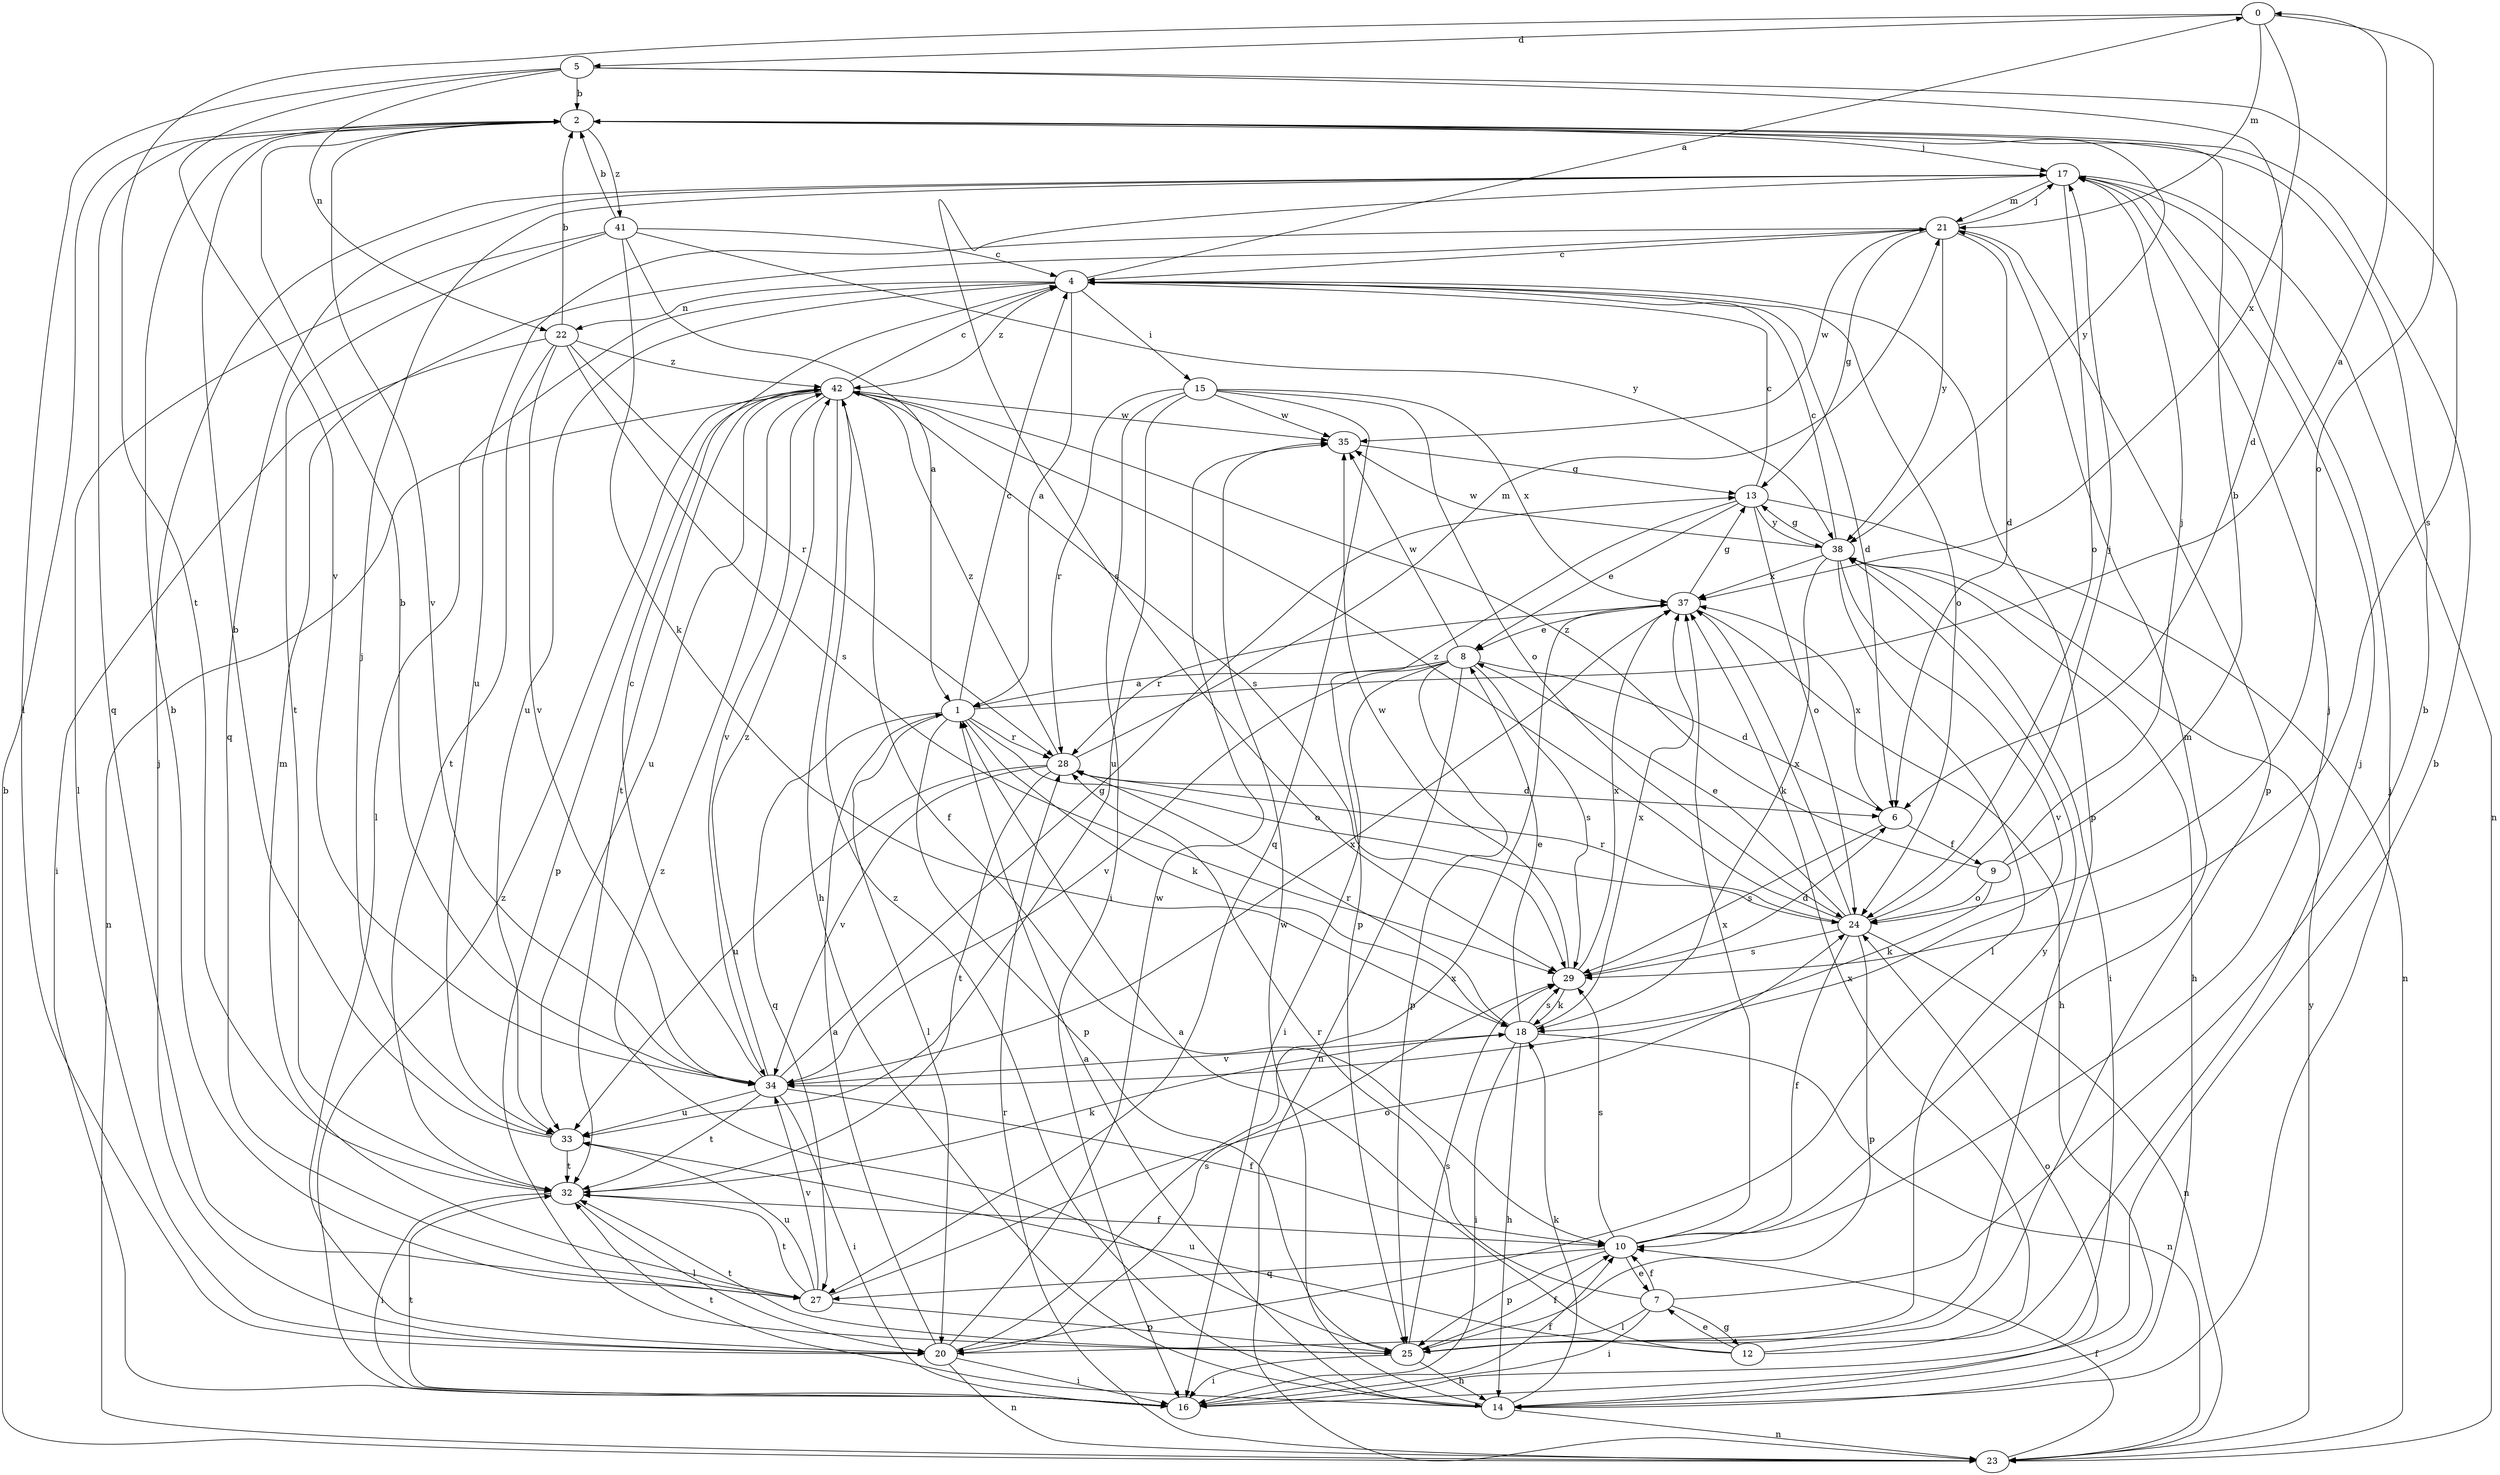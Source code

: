 strict digraph  {
0;
1;
2;
4;
5;
6;
7;
8;
9;
10;
12;
13;
14;
15;
16;
17;
18;
20;
21;
22;
23;
24;
25;
27;
28;
29;
32;
33;
34;
35;
37;
38;
41;
42;
0 -> 5  [label=d];
0 -> 21  [label=m];
0 -> 24  [label=o];
0 -> 32  [label=t];
0 -> 37  [label=x];
1 -> 0  [label=a];
1 -> 4  [label=c];
1 -> 18  [label=k];
1 -> 20  [label=l];
1 -> 24  [label=o];
1 -> 25  [label=p];
1 -> 27  [label=q];
1 -> 28  [label=r];
2 -> 17  [label=j];
2 -> 27  [label=q];
2 -> 34  [label=v];
2 -> 38  [label=y];
2 -> 41  [label=z];
4 -> 0  [label=a];
4 -> 1  [label=a];
4 -> 6  [label=d];
4 -> 15  [label=i];
4 -> 20  [label=l];
4 -> 22  [label=n];
4 -> 24  [label=o];
4 -> 25  [label=p];
4 -> 33  [label=u];
4 -> 42  [label=z];
5 -> 2  [label=b];
5 -> 6  [label=d];
5 -> 20  [label=l];
5 -> 22  [label=n];
5 -> 29  [label=s];
5 -> 34  [label=v];
6 -> 9  [label=f];
6 -> 29  [label=s];
6 -> 37  [label=x];
7 -> 2  [label=b];
7 -> 10  [label=f];
7 -> 12  [label=g];
7 -> 16  [label=i];
7 -> 20  [label=l];
7 -> 28  [label=r];
8 -> 1  [label=a];
8 -> 6  [label=d];
8 -> 16  [label=i];
8 -> 23  [label=n];
8 -> 25  [label=p];
8 -> 29  [label=s];
8 -> 34  [label=v];
8 -> 35  [label=w];
9 -> 2  [label=b];
9 -> 17  [label=j];
9 -> 18  [label=k];
9 -> 24  [label=o];
9 -> 42  [label=z];
10 -> 7  [label=e];
10 -> 17  [label=j];
10 -> 21  [label=m];
10 -> 25  [label=p];
10 -> 27  [label=q];
10 -> 29  [label=s];
10 -> 37  [label=x];
12 -> 1  [label=a];
12 -> 7  [label=e];
12 -> 17  [label=j];
12 -> 33  [label=u];
12 -> 37  [label=x];
13 -> 4  [label=c];
13 -> 8  [label=e];
13 -> 23  [label=n];
13 -> 24  [label=o];
13 -> 25  [label=p];
13 -> 38  [label=y];
14 -> 1  [label=a];
14 -> 17  [label=j];
14 -> 18  [label=k];
14 -> 23  [label=n];
14 -> 24  [label=o];
14 -> 32  [label=t];
14 -> 35  [label=w];
14 -> 42  [label=z];
15 -> 16  [label=i];
15 -> 24  [label=o];
15 -> 27  [label=q];
15 -> 28  [label=r];
15 -> 33  [label=u];
15 -> 35  [label=w];
15 -> 37  [label=x];
16 -> 2  [label=b];
16 -> 10  [label=f];
16 -> 32  [label=t];
16 -> 42  [label=z];
17 -> 21  [label=m];
17 -> 23  [label=n];
17 -> 24  [label=o];
17 -> 27  [label=q];
17 -> 29  [label=s];
18 -> 8  [label=e];
18 -> 14  [label=h];
18 -> 16  [label=i];
18 -> 23  [label=n];
18 -> 28  [label=r];
18 -> 29  [label=s];
18 -> 34  [label=v];
18 -> 37  [label=x];
20 -> 1  [label=a];
20 -> 16  [label=i];
20 -> 17  [label=j];
20 -> 23  [label=n];
20 -> 29  [label=s];
20 -> 35  [label=w];
20 -> 37  [label=x];
21 -> 4  [label=c];
21 -> 6  [label=d];
21 -> 13  [label=g];
21 -> 17  [label=j];
21 -> 25  [label=p];
21 -> 33  [label=u];
21 -> 35  [label=w];
21 -> 38  [label=y];
22 -> 2  [label=b];
22 -> 16  [label=i];
22 -> 28  [label=r];
22 -> 29  [label=s];
22 -> 32  [label=t];
22 -> 34  [label=v];
22 -> 42  [label=z];
23 -> 2  [label=b];
23 -> 10  [label=f];
23 -> 28  [label=r];
23 -> 38  [label=y];
24 -> 8  [label=e];
24 -> 10  [label=f];
24 -> 17  [label=j];
24 -> 23  [label=n];
24 -> 25  [label=p];
24 -> 28  [label=r];
24 -> 29  [label=s];
24 -> 37  [label=x];
24 -> 42  [label=z];
25 -> 10  [label=f];
25 -> 14  [label=h];
25 -> 16  [label=i];
25 -> 29  [label=s];
25 -> 32  [label=t];
25 -> 38  [label=y];
25 -> 42  [label=z];
27 -> 2  [label=b];
27 -> 21  [label=m];
27 -> 24  [label=o];
27 -> 25  [label=p];
27 -> 32  [label=t];
27 -> 33  [label=u];
27 -> 34  [label=v];
28 -> 6  [label=d];
28 -> 21  [label=m];
28 -> 32  [label=t];
28 -> 33  [label=u];
28 -> 34  [label=v];
28 -> 42  [label=z];
29 -> 6  [label=d];
29 -> 18  [label=k];
29 -> 35  [label=w];
29 -> 37  [label=x];
32 -> 10  [label=f];
32 -> 16  [label=i];
32 -> 18  [label=k];
32 -> 20  [label=l];
33 -> 2  [label=b];
33 -> 17  [label=j];
33 -> 32  [label=t];
34 -> 2  [label=b];
34 -> 4  [label=c];
34 -> 10  [label=f];
34 -> 13  [label=g];
34 -> 16  [label=i];
34 -> 32  [label=t];
34 -> 33  [label=u];
34 -> 37  [label=x];
34 -> 42  [label=z];
35 -> 13  [label=g];
37 -> 8  [label=e];
37 -> 13  [label=g];
37 -> 14  [label=h];
37 -> 28  [label=r];
38 -> 4  [label=c];
38 -> 13  [label=g];
38 -> 14  [label=h];
38 -> 16  [label=i];
38 -> 18  [label=k];
38 -> 20  [label=l];
38 -> 34  [label=v];
38 -> 35  [label=w];
38 -> 37  [label=x];
41 -> 1  [label=a];
41 -> 2  [label=b];
41 -> 4  [label=c];
41 -> 18  [label=k];
41 -> 20  [label=l];
41 -> 32  [label=t];
41 -> 38  [label=y];
42 -> 4  [label=c];
42 -> 10  [label=f];
42 -> 14  [label=h];
42 -> 23  [label=n];
42 -> 25  [label=p];
42 -> 29  [label=s];
42 -> 32  [label=t];
42 -> 33  [label=u];
42 -> 34  [label=v];
42 -> 35  [label=w];
}
